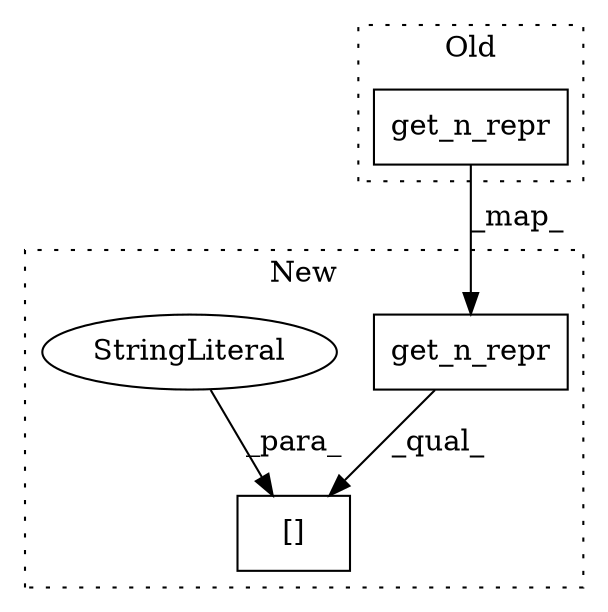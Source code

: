 digraph G {
subgraph cluster0 {
1 [label="get_n_repr" a="32" s="7603" l="12" shape="box"];
label = "Old";
style="dotted";
}
subgraph cluster1 {
2 [label="get_n_repr" a="32" s="7591" l="12" shape="box"];
3 [label="[]" a="2" s="7589,7607" l="15,1" shape="box"];
4 [label="StringLiteral" a="45" s="7604" l="3" shape="ellipse"];
label = "New";
style="dotted";
}
1 -> 2 [label="_map_"];
2 -> 3 [label="_qual_"];
4 -> 3 [label="_para_"];
}